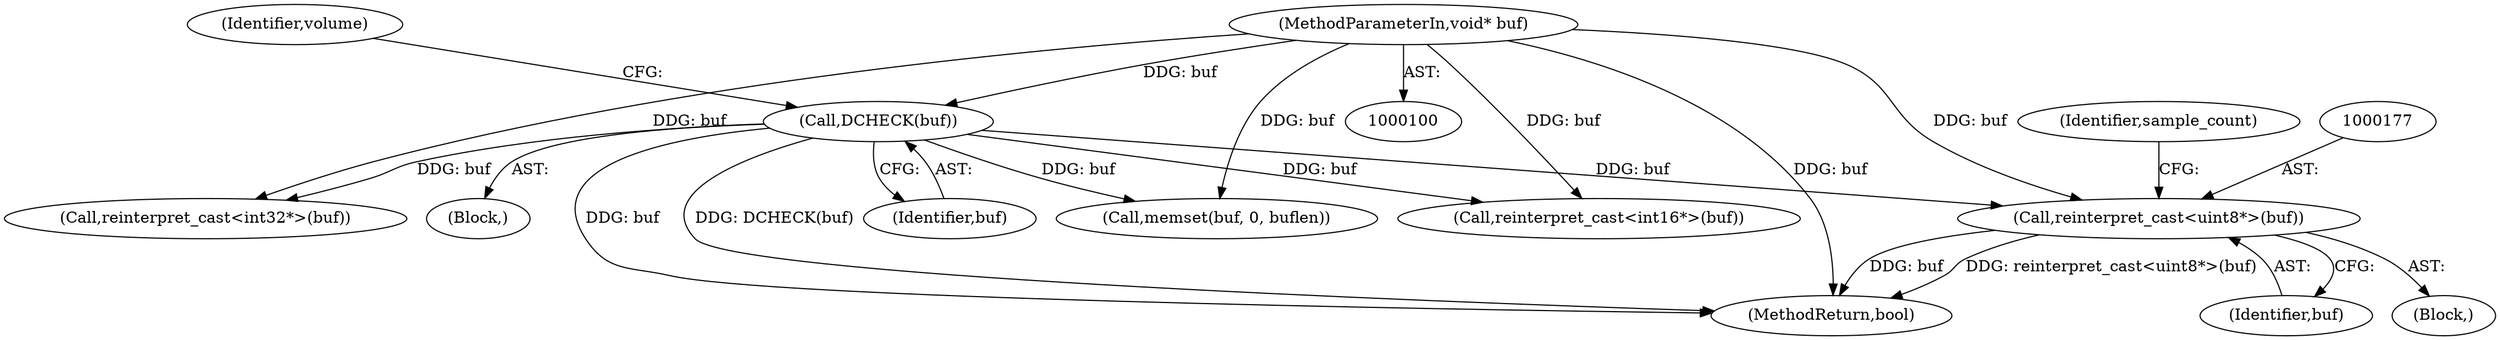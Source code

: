 digraph "0_Chrome_cfcce91cfc1a14a91a672ad0f052b86a5c1768a3_0@pointer" {
"1000176" [label="(Call,reinterpret_cast<uint8*>(buf))"];
"1000107" [label="(Call,DCHECK(buf))"];
"1000101" [label="(MethodParameterIn,void* buf)"];
"1000107" [label="(Call,DCHECK(buf))"];
"1000108" [label="(Identifier,buf)"];
"1000176" [label="(Call,reinterpret_cast<uint8*>(buf))"];
"1000180" [label="(Identifier,sample_count)"];
"1000199" [label="(Call,reinterpret_cast<int16*>(buf))"];
"1000112" [label="(Identifier,volume)"];
"1000178" [label="(Identifier,buf)"];
"1000175" [label="(Block,)"];
"1000222" [label="(Call,reinterpret_cast<int32*>(buf))"];
"1000106" [label="(Block,)"];
"1000101" [label="(MethodParameterIn,void* buf)"];
"1000132" [label="(Call,memset(buf, 0, buflen))"];
"1000232" [label="(MethodReturn,bool)"];
"1000176" -> "1000175"  [label="AST: "];
"1000176" -> "1000178"  [label="CFG: "];
"1000177" -> "1000176"  [label="AST: "];
"1000178" -> "1000176"  [label="AST: "];
"1000180" -> "1000176"  [label="CFG: "];
"1000176" -> "1000232"  [label="DDG: buf"];
"1000176" -> "1000232"  [label="DDG: reinterpret_cast<uint8*>(buf)"];
"1000107" -> "1000176"  [label="DDG: buf"];
"1000101" -> "1000176"  [label="DDG: buf"];
"1000107" -> "1000106"  [label="AST: "];
"1000107" -> "1000108"  [label="CFG: "];
"1000108" -> "1000107"  [label="AST: "];
"1000112" -> "1000107"  [label="CFG: "];
"1000107" -> "1000232"  [label="DDG: buf"];
"1000107" -> "1000232"  [label="DDG: DCHECK(buf)"];
"1000101" -> "1000107"  [label="DDG: buf"];
"1000107" -> "1000132"  [label="DDG: buf"];
"1000107" -> "1000199"  [label="DDG: buf"];
"1000107" -> "1000222"  [label="DDG: buf"];
"1000101" -> "1000100"  [label="AST: "];
"1000101" -> "1000232"  [label="DDG: buf"];
"1000101" -> "1000132"  [label="DDG: buf"];
"1000101" -> "1000199"  [label="DDG: buf"];
"1000101" -> "1000222"  [label="DDG: buf"];
}
